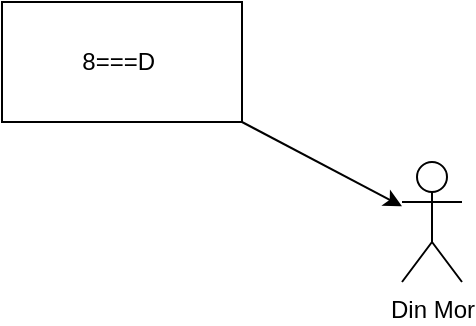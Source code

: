 <mxfile>
    <diagram id="0Gk6B_UUEP0V7RKvIOAq" name="Page-1">
        <mxGraphModel dx="794" dy="887" grid="1" gridSize="10" guides="1" tooltips="1" connect="1" arrows="1" fold="1" page="1" pageScale="1" pageWidth="850" pageHeight="1100" math="0" shadow="0">
            <root>
                <mxCell id="0"/>
                <mxCell id="1" parent="0"/>
                <mxCell id="3" style="edgeStyle=none;html=1;exitX=1;exitY=1;exitDx=0;exitDy=0;" edge="1" parent="1" source="2" target="4">
                    <mxGeometry relative="1" as="geometry">
                        <mxPoint x="290" y="240" as="targetPoint"/>
                    </mxGeometry>
                </mxCell>
                <mxCell id="2" value="8===D&amp;nbsp;" style="rounded=0;whiteSpace=wrap;html=1;" vertex="1" parent="1">
                    <mxGeometry x="100" y="130" width="120" height="60" as="geometry"/>
                </mxCell>
                <mxCell id="4" value="Din Mor&lt;br&gt;" style="shape=umlActor;verticalLabelPosition=bottom;verticalAlign=top;html=1;outlineConnect=0;" vertex="1" parent="1">
                    <mxGeometry x="300" y="210" width="30" height="60" as="geometry"/>
                </mxCell>
            </root>
        </mxGraphModel>
    </diagram>
</mxfile>